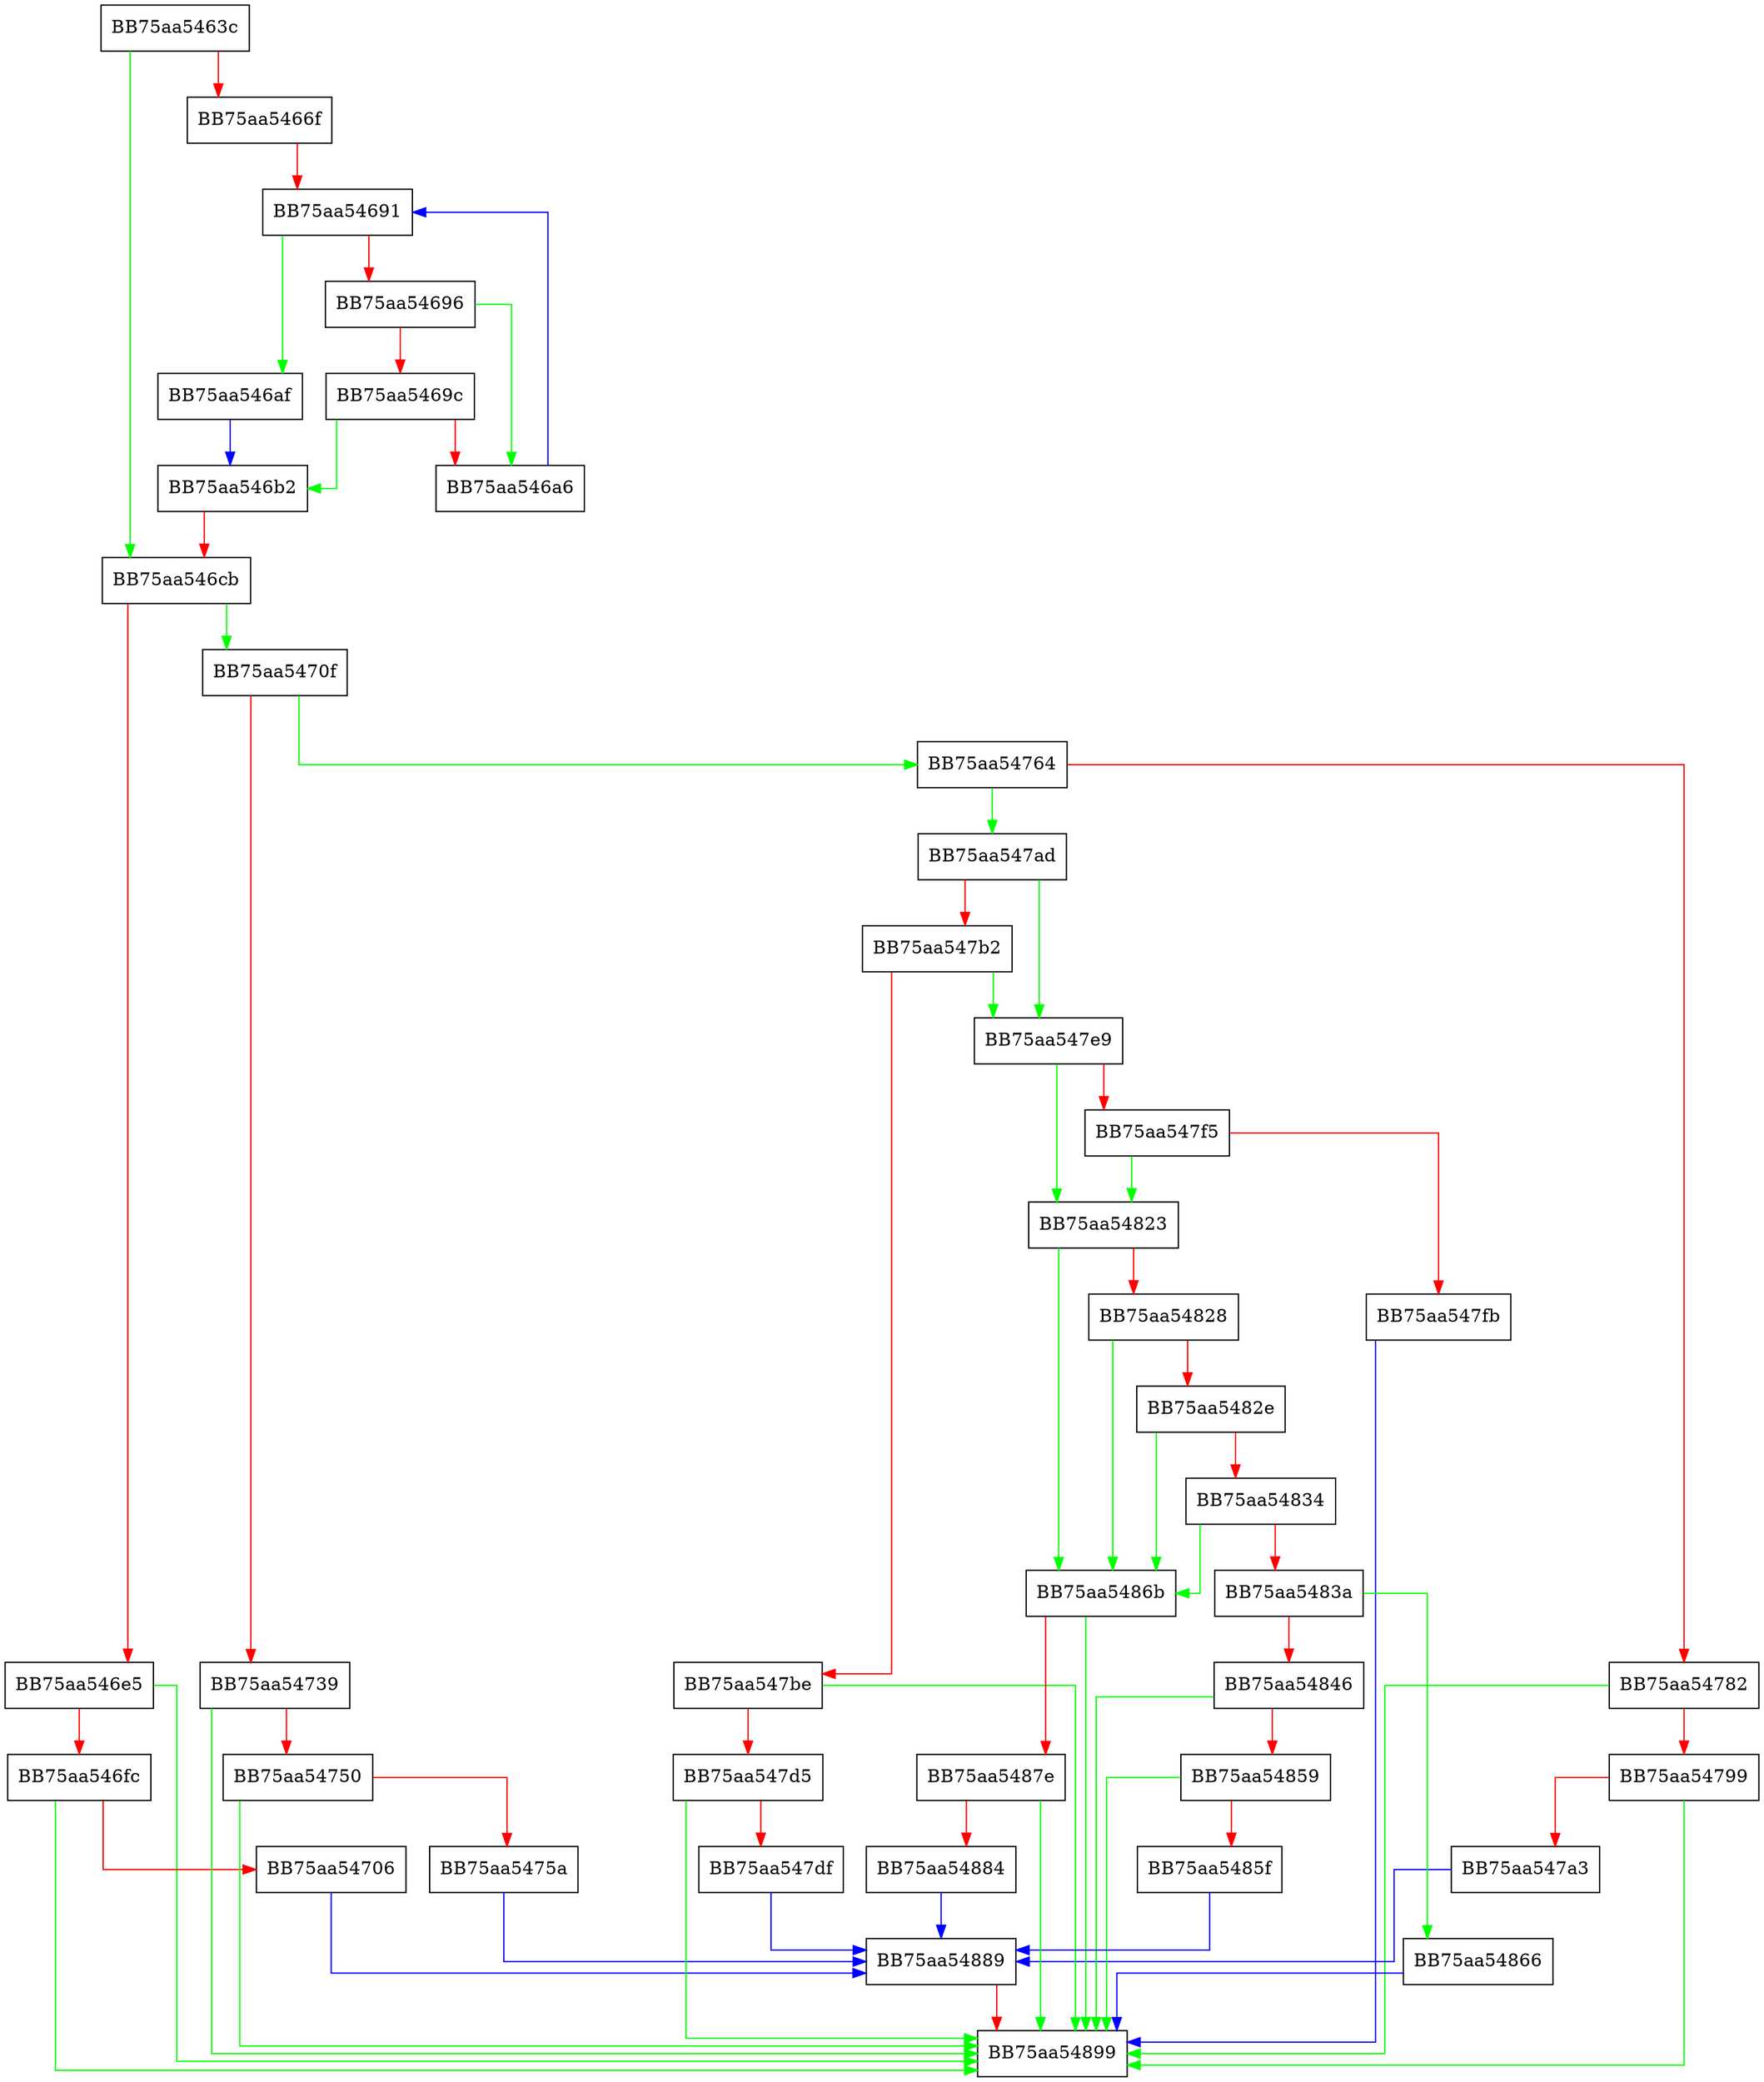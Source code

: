 digraph GenerateVFO {
  node [shape="box"];
  graph [splines=ortho];
  BB75aa5463c -> BB75aa546cb [color="green"];
  BB75aa5463c -> BB75aa5466f [color="red"];
  BB75aa5466f -> BB75aa54691 [color="red"];
  BB75aa54691 -> BB75aa546af [color="green"];
  BB75aa54691 -> BB75aa54696 [color="red"];
  BB75aa54696 -> BB75aa546a6 [color="green"];
  BB75aa54696 -> BB75aa5469c [color="red"];
  BB75aa5469c -> BB75aa546b2 [color="green"];
  BB75aa5469c -> BB75aa546a6 [color="red"];
  BB75aa546a6 -> BB75aa54691 [color="blue"];
  BB75aa546af -> BB75aa546b2 [color="blue"];
  BB75aa546b2 -> BB75aa546cb [color="red"];
  BB75aa546cb -> BB75aa5470f [color="green"];
  BB75aa546cb -> BB75aa546e5 [color="red"];
  BB75aa546e5 -> BB75aa54899 [color="green"];
  BB75aa546e5 -> BB75aa546fc [color="red"];
  BB75aa546fc -> BB75aa54899 [color="green"];
  BB75aa546fc -> BB75aa54706 [color="red"];
  BB75aa54706 -> BB75aa54889 [color="blue"];
  BB75aa5470f -> BB75aa54764 [color="green"];
  BB75aa5470f -> BB75aa54739 [color="red"];
  BB75aa54739 -> BB75aa54899 [color="green"];
  BB75aa54739 -> BB75aa54750 [color="red"];
  BB75aa54750 -> BB75aa54899 [color="green"];
  BB75aa54750 -> BB75aa5475a [color="red"];
  BB75aa5475a -> BB75aa54889 [color="blue"];
  BB75aa54764 -> BB75aa547ad [color="green"];
  BB75aa54764 -> BB75aa54782 [color="red"];
  BB75aa54782 -> BB75aa54899 [color="green"];
  BB75aa54782 -> BB75aa54799 [color="red"];
  BB75aa54799 -> BB75aa54899 [color="green"];
  BB75aa54799 -> BB75aa547a3 [color="red"];
  BB75aa547a3 -> BB75aa54889 [color="blue"];
  BB75aa547ad -> BB75aa547e9 [color="green"];
  BB75aa547ad -> BB75aa547b2 [color="red"];
  BB75aa547b2 -> BB75aa547e9 [color="green"];
  BB75aa547b2 -> BB75aa547be [color="red"];
  BB75aa547be -> BB75aa54899 [color="green"];
  BB75aa547be -> BB75aa547d5 [color="red"];
  BB75aa547d5 -> BB75aa54899 [color="green"];
  BB75aa547d5 -> BB75aa547df [color="red"];
  BB75aa547df -> BB75aa54889 [color="blue"];
  BB75aa547e9 -> BB75aa54823 [color="green"];
  BB75aa547e9 -> BB75aa547f5 [color="red"];
  BB75aa547f5 -> BB75aa54823 [color="green"];
  BB75aa547f5 -> BB75aa547fb [color="red"];
  BB75aa547fb -> BB75aa54899 [color="blue"];
  BB75aa54823 -> BB75aa5486b [color="green"];
  BB75aa54823 -> BB75aa54828 [color="red"];
  BB75aa54828 -> BB75aa5486b [color="green"];
  BB75aa54828 -> BB75aa5482e [color="red"];
  BB75aa5482e -> BB75aa5486b [color="green"];
  BB75aa5482e -> BB75aa54834 [color="red"];
  BB75aa54834 -> BB75aa5486b [color="green"];
  BB75aa54834 -> BB75aa5483a [color="red"];
  BB75aa5483a -> BB75aa54866 [color="green"];
  BB75aa5483a -> BB75aa54846 [color="red"];
  BB75aa54846 -> BB75aa54899 [color="green"];
  BB75aa54846 -> BB75aa54859 [color="red"];
  BB75aa54859 -> BB75aa54899 [color="green"];
  BB75aa54859 -> BB75aa5485f [color="red"];
  BB75aa5485f -> BB75aa54889 [color="blue"];
  BB75aa54866 -> BB75aa54899 [color="blue"];
  BB75aa5486b -> BB75aa54899 [color="green"];
  BB75aa5486b -> BB75aa5487e [color="red"];
  BB75aa5487e -> BB75aa54899 [color="green"];
  BB75aa5487e -> BB75aa54884 [color="red"];
  BB75aa54884 -> BB75aa54889 [color="blue"];
  BB75aa54889 -> BB75aa54899 [color="red"];
}